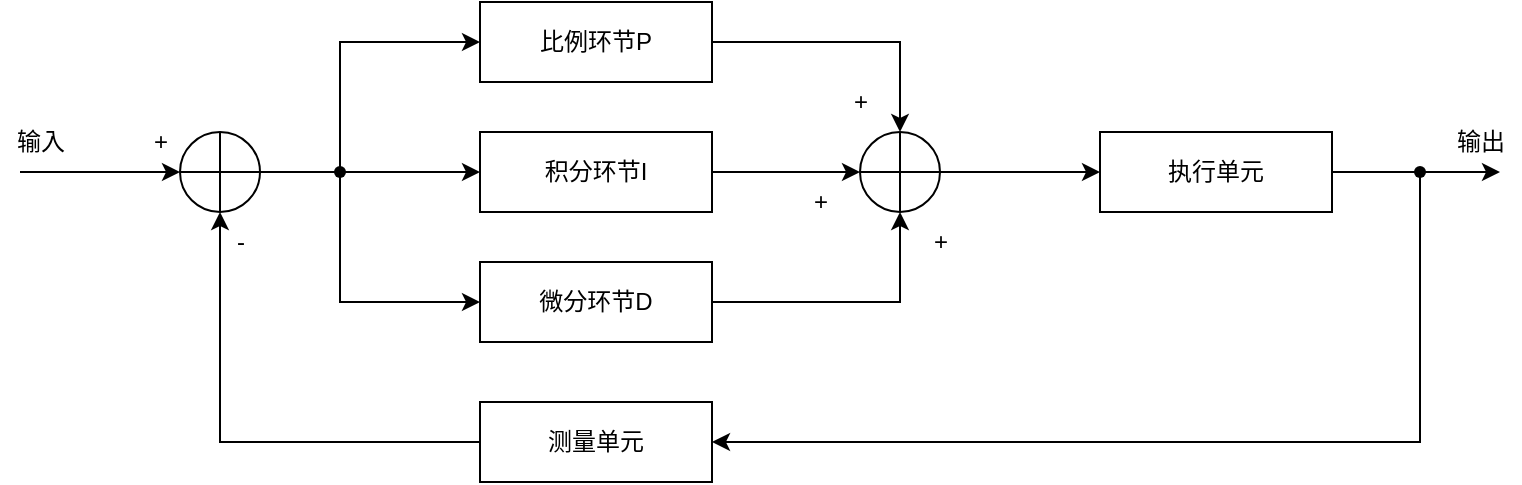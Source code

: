 <mxfile version="18.0.7" type="github">
  <diagram id="n_zmIGYUGU_LKXWFNHQx" name="Page-1">
    <mxGraphModel dx="1054" dy="719" grid="1" gridSize="10" guides="1" tooltips="1" connect="1" arrows="1" fold="1" page="1" pageScale="1" pageWidth="827" pageHeight="1169" math="0" shadow="0">
      <root>
        <mxCell id="0" />
        <mxCell id="1" parent="0" />
        <mxCell id="ARA-93hrc6RpABjxn4Fs-1" value="" style="shape=orEllipse;perimeter=ellipsePerimeter;whiteSpace=wrap;html=1;backgroundOutline=1;" vertex="1" parent="1">
          <mxGeometry x="100" y="255" width="40" height="40" as="geometry" />
        </mxCell>
        <mxCell id="ARA-93hrc6RpABjxn4Fs-2" value="" style="endArrow=classic;html=1;rounded=0;entryX=0;entryY=0.5;entryDx=0;entryDy=0;" edge="1" parent="1" target="ARA-93hrc6RpABjxn4Fs-1">
          <mxGeometry width="50" height="50" relative="1" as="geometry">
            <mxPoint x="20" y="275" as="sourcePoint" />
            <mxPoint x="250" y="310" as="targetPoint" />
          </mxGeometry>
        </mxCell>
        <mxCell id="ARA-93hrc6RpABjxn4Fs-13" style="edgeStyle=orthogonalEdgeStyle;rounded=0;orthogonalLoop=1;jettySize=auto;html=1;exitX=1;exitY=0.5;exitDx=0;exitDy=0;" edge="1" parent="1" source="ARA-93hrc6RpABjxn4Fs-3" target="ARA-93hrc6RpABjxn4Fs-12">
          <mxGeometry relative="1" as="geometry" />
        </mxCell>
        <mxCell id="ARA-93hrc6RpABjxn4Fs-3" value="&lt;font style=&quot;vertical-align: inherit;&quot;&gt;&lt;font style=&quot;vertical-align: inherit;&quot;&gt;比例环节P&lt;/font&gt;&lt;/font&gt;" style="rounded=0;whiteSpace=wrap;html=1;" vertex="1" parent="1">
          <mxGeometry x="250" y="190" width="116" height="40" as="geometry" />
        </mxCell>
        <mxCell id="ARA-93hrc6RpABjxn4Fs-14" style="edgeStyle=orthogonalEdgeStyle;rounded=0;orthogonalLoop=1;jettySize=auto;html=1;exitX=1;exitY=0.5;exitDx=0;exitDy=0;entryX=0;entryY=0.5;entryDx=0;entryDy=0;" edge="1" parent="1" source="ARA-93hrc6RpABjxn4Fs-4" target="ARA-93hrc6RpABjxn4Fs-12">
          <mxGeometry relative="1" as="geometry" />
        </mxCell>
        <mxCell id="ARA-93hrc6RpABjxn4Fs-4" value="&lt;font style=&quot;vertical-align: inherit;&quot;&gt;&lt;font style=&quot;vertical-align: inherit;&quot;&gt;积分环节I&lt;/font&gt;&lt;/font&gt;" style="rounded=0;whiteSpace=wrap;html=1;" vertex="1" parent="1">
          <mxGeometry x="250" y="255" width="116" height="40" as="geometry" />
        </mxCell>
        <mxCell id="ARA-93hrc6RpABjxn4Fs-15" style="edgeStyle=orthogonalEdgeStyle;rounded=0;orthogonalLoop=1;jettySize=auto;html=1;exitX=1;exitY=0.5;exitDx=0;exitDy=0;entryX=0.5;entryY=1;entryDx=0;entryDy=0;" edge="1" parent="1" source="ARA-93hrc6RpABjxn4Fs-5" target="ARA-93hrc6RpABjxn4Fs-12">
          <mxGeometry relative="1" as="geometry" />
        </mxCell>
        <mxCell id="ARA-93hrc6RpABjxn4Fs-5" value="&lt;font style=&quot;vertical-align: inherit;&quot;&gt;&lt;font style=&quot;vertical-align: inherit;&quot;&gt;微分环节D&lt;/font&gt;&lt;/font&gt;" style="rounded=0;whiteSpace=wrap;html=1;" vertex="1" parent="1">
          <mxGeometry x="250" y="320" width="116" height="40" as="geometry" />
        </mxCell>
        <mxCell id="ARA-93hrc6RpABjxn4Fs-6" value="" style="endArrow=classic;html=1;rounded=0;exitDx=0;exitDy=0;entryX=0;entryY=0.5;entryDx=0;entryDy=0;startArrow=none;" edge="1" parent="1" source="ARA-93hrc6RpABjxn4Fs-8" target="ARA-93hrc6RpABjxn4Fs-4">
          <mxGeometry width="50" height="50" relative="1" as="geometry">
            <mxPoint x="200" y="360" as="sourcePoint" />
            <mxPoint x="250" y="310" as="targetPoint" />
          </mxGeometry>
        </mxCell>
        <mxCell id="ARA-93hrc6RpABjxn4Fs-26" style="edgeStyle=orthogonalEdgeStyle;rounded=0;orthogonalLoop=1;jettySize=auto;html=1;entryX=0;entryY=0.5;entryDx=0;entryDy=0;" edge="1" parent="1" source="ARA-93hrc6RpABjxn4Fs-8" target="ARA-93hrc6RpABjxn4Fs-5">
          <mxGeometry relative="1" as="geometry">
            <Array as="points">
              <mxPoint x="180" y="340" />
            </Array>
          </mxGeometry>
        </mxCell>
        <mxCell id="ARA-93hrc6RpABjxn4Fs-27" style="edgeStyle=orthogonalEdgeStyle;rounded=0;orthogonalLoop=1;jettySize=auto;html=1;entryX=0;entryY=0.5;entryDx=0;entryDy=0;" edge="1" parent="1" source="ARA-93hrc6RpABjxn4Fs-8" target="ARA-93hrc6RpABjxn4Fs-3">
          <mxGeometry relative="1" as="geometry">
            <Array as="points">
              <mxPoint x="180" y="210" />
            </Array>
          </mxGeometry>
        </mxCell>
        <mxCell id="ARA-93hrc6RpABjxn4Fs-8" value="" style="shape=waypoint;sketch=0;fillStyle=solid;size=6;pointerEvents=1;points=[];fillColor=none;resizable=0;rotatable=0;perimeter=centerPerimeter;snapToPoint=1;" vertex="1" parent="1">
          <mxGeometry x="160" y="255" width="40" height="40" as="geometry" />
        </mxCell>
        <mxCell id="ARA-93hrc6RpABjxn4Fs-9" value="" style="endArrow=none;html=1;rounded=0;exitX=1;exitY=0.5;exitDx=0;exitDy=0;entryDx=0;entryDy=0;" edge="1" parent="1" source="ARA-93hrc6RpABjxn4Fs-1" target="ARA-93hrc6RpABjxn4Fs-8">
          <mxGeometry width="50" height="50" relative="1" as="geometry">
            <mxPoint x="150" y="275" as="sourcePoint" />
            <mxPoint x="224" y="275" as="targetPoint" />
          </mxGeometry>
        </mxCell>
        <mxCell id="ARA-93hrc6RpABjxn4Fs-17" style="edgeStyle=orthogonalEdgeStyle;rounded=0;orthogonalLoop=1;jettySize=auto;html=1;exitX=1;exitY=0.5;exitDx=0;exitDy=0;entryX=0;entryY=0.5;entryDx=0;entryDy=0;" edge="1" parent="1" source="ARA-93hrc6RpABjxn4Fs-12" target="ARA-93hrc6RpABjxn4Fs-16">
          <mxGeometry relative="1" as="geometry" />
        </mxCell>
        <mxCell id="ARA-93hrc6RpABjxn4Fs-12" value="" style="shape=orEllipse;perimeter=ellipsePerimeter;whiteSpace=wrap;html=1;backgroundOutline=1;" vertex="1" parent="1">
          <mxGeometry x="440" y="255" width="40" height="40" as="geometry" />
        </mxCell>
        <mxCell id="ARA-93hrc6RpABjxn4Fs-16" value="&lt;font style=&quot;vertical-align: inherit;&quot;&gt;&lt;font style=&quot;vertical-align: inherit;&quot;&gt;&lt;font style=&quot;vertical-align: inherit;&quot;&gt;&lt;font style=&quot;vertical-align: inherit;&quot;&gt;执行单元&lt;/font&gt;&lt;/font&gt;&lt;/font&gt;&lt;/font&gt;" style="rounded=0;whiteSpace=wrap;html=1;" vertex="1" parent="1">
          <mxGeometry x="560" y="255" width="116" height="40" as="geometry" />
        </mxCell>
        <mxCell id="ARA-93hrc6RpABjxn4Fs-18" value="" style="endArrow=classic;html=1;rounded=0;exitDx=0;exitDy=0;startArrow=none;" edge="1" parent="1" source="ARA-93hrc6RpABjxn4Fs-21">
          <mxGeometry width="50" height="50" relative="1" as="geometry">
            <mxPoint x="330" y="390" as="sourcePoint" />
            <mxPoint x="760" y="275" as="targetPoint" />
          </mxGeometry>
        </mxCell>
        <mxCell id="ARA-93hrc6RpABjxn4Fs-28" style="edgeStyle=orthogonalEdgeStyle;rounded=0;orthogonalLoop=1;jettySize=auto;html=1;entryX=1;entryY=0.5;entryDx=0;entryDy=0;" edge="1" parent="1" source="ARA-93hrc6RpABjxn4Fs-21" target="ARA-93hrc6RpABjxn4Fs-24">
          <mxGeometry relative="1" as="geometry">
            <Array as="points">
              <mxPoint x="720" y="410" />
            </Array>
          </mxGeometry>
        </mxCell>
        <mxCell id="ARA-93hrc6RpABjxn4Fs-21" value="" style="shape=waypoint;sketch=0;fillStyle=solid;size=6;pointerEvents=1;points=[];fillColor=none;resizable=0;rotatable=0;perimeter=centerPerimeter;snapToPoint=1;" vertex="1" parent="1">
          <mxGeometry x="700" y="255" width="40" height="40" as="geometry" />
        </mxCell>
        <mxCell id="ARA-93hrc6RpABjxn4Fs-22" value="" style="endArrow=none;html=1;rounded=0;exitX=1;exitY=0.5;exitDx=0;exitDy=0;" edge="1" parent="1" source="ARA-93hrc6RpABjxn4Fs-16" target="ARA-93hrc6RpABjxn4Fs-21">
          <mxGeometry width="50" height="50" relative="1" as="geometry">
            <mxPoint x="676" y="275" as="sourcePoint" />
            <mxPoint x="760" y="275" as="targetPoint" />
          </mxGeometry>
        </mxCell>
        <mxCell id="ARA-93hrc6RpABjxn4Fs-25" style="edgeStyle=orthogonalEdgeStyle;rounded=0;orthogonalLoop=1;jettySize=auto;html=1;" edge="1" parent="1" source="ARA-93hrc6RpABjxn4Fs-24" target="ARA-93hrc6RpABjxn4Fs-1">
          <mxGeometry relative="1" as="geometry" />
        </mxCell>
        <mxCell id="ARA-93hrc6RpABjxn4Fs-24" value="&lt;font style=&quot;vertical-align: inherit;&quot;&gt;&lt;font style=&quot;vertical-align: inherit;&quot;&gt;测量单元&lt;/font&gt;&lt;/font&gt;" style="rounded=0;whiteSpace=wrap;html=1;" vertex="1" parent="1">
          <mxGeometry x="250" y="390" width="116" height="40" as="geometry" />
        </mxCell>
        <mxCell id="ARA-93hrc6RpABjxn4Fs-29" value="&lt;font style=&quot;vertical-align: inherit;&quot;&gt;&lt;font style=&quot;vertical-align: inherit;&quot;&gt;输入&lt;/font&gt;&lt;/font&gt;" style="text;html=1;align=center;verticalAlign=middle;resizable=0;points=[];autosize=1;strokeColor=none;fillColor=none;" vertex="1" parent="1">
          <mxGeometry x="10" y="250" width="40" height="20" as="geometry" />
        </mxCell>
        <mxCell id="ARA-93hrc6RpABjxn4Fs-30" value="&lt;font style=&quot;vertical-align: inherit;&quot;&gt;&lt;font style=&quot;vertical-align: inherit;&quot;&gt;+&lt;/font&gt;&lt;/font&gt;" style="text;html=1;align=center;verticalAlign=middle;resizable=0;points=[];autosize=1;strokeColor=none;fillColor=none;" vertex="1" parent="1">
          <mxGeometry x="80" y="250" width="20" height="20" as="geometry" />
        </mxCell>
        <mxCell id="ARA-93hrc6RpABjxn4Fs-31" value="&lt;font style=&quot;vertical-align: inherit;&quot;&gt;&lt;font style=&quot;vertical-align: inherit;&quot;&gt;-&lt;/font&gt;&lt;/font&gt;" style="text;html=1;align=center;verticalAlign=middle;resizable=0;points=[];autosize=1;strokeColor=none;fillColor=none;" vertex="1" parent="1">
          <mxGeometry x="120" y="300" width="20" height="20" as="geometry" />
        </mxCell>
        <mxCell id="ARA-93hrc6RpABjxn4Fs-32" value="&lt;font style=&quot;vertical-align: inherit;&quot;&gt;&lt;font style=&quot;vertical-align: inherit;&quot;&gt;+&lt;/font&gt;&lt;/font&gt;" style="text;html=1;align=center;verticalAlign=middle;resizable=0;points=[];autosize=1;strokeColor=none;fillColor=none;" vertex="1" parent="1">
          <mxGeometry x="430" y="230" width="20" height="20" as="geometry" />
        </mxCell>
        <mxCell id="ARA-93hrc6RpABjxn4Fs-33" value="&lt;font style=&quot;vertical-align: inherit;&quot;&gt;&lt;font style=&quot;vertical-align: inherit;&quot;&gt;+&lt;/font&gt;&lt;/font&gt;" style="text;html=1;align=center;verticalAlign=middle;resizable=0;points=[];autosize=1;strokeColor=none;fillColor=none;" vertex="1" parent="1">
          <mxGeometry x="410" y="280" width="20" height="20" as="geometry" />
        </mxCell>
        <mxCell id="ARA-93hrc6RpABjxn4Fs-34" value="&lt;font style=&quot;vertical-align: inherit;&quot;&gt;&lt;font style=&quot;vertical-align: inherit;&quot;&gt;+&lt;/font&gt;&lt;/font&gt;" style="text;html=1;align=center;verticalAlign=middle;resizable=0;points=[];autosize=1;strokeColor=none;fillColor=none;" vertex="1" parent="1">
          <mxGeometry x="470" y="300" width="20" height="20" as="geometry" />
        </mxCell>
        <mxCell id="ARA-93hrc6RpABjxn4Fs-35" value="&lt;font style=&quot;vertical-align: inherit;&quot;&gt;&lt;font style=&quot;vertical-align: inherit;&quot;&gt;输出&lt;/font&gt;&lt;/font&gt;" style="text;html=1;align=center;verticalAlign=middle;resizable=0;points=[];autosize=1;strokeColor=none;fillColor=none;" vertex="1" parent="1">
          <mxGeometry x="730" y="250" width="40" height="20" as="geometry" />
        </mxCell>
      </root>
    </mxGraphModel>
  </diagram>
</mxfile>
